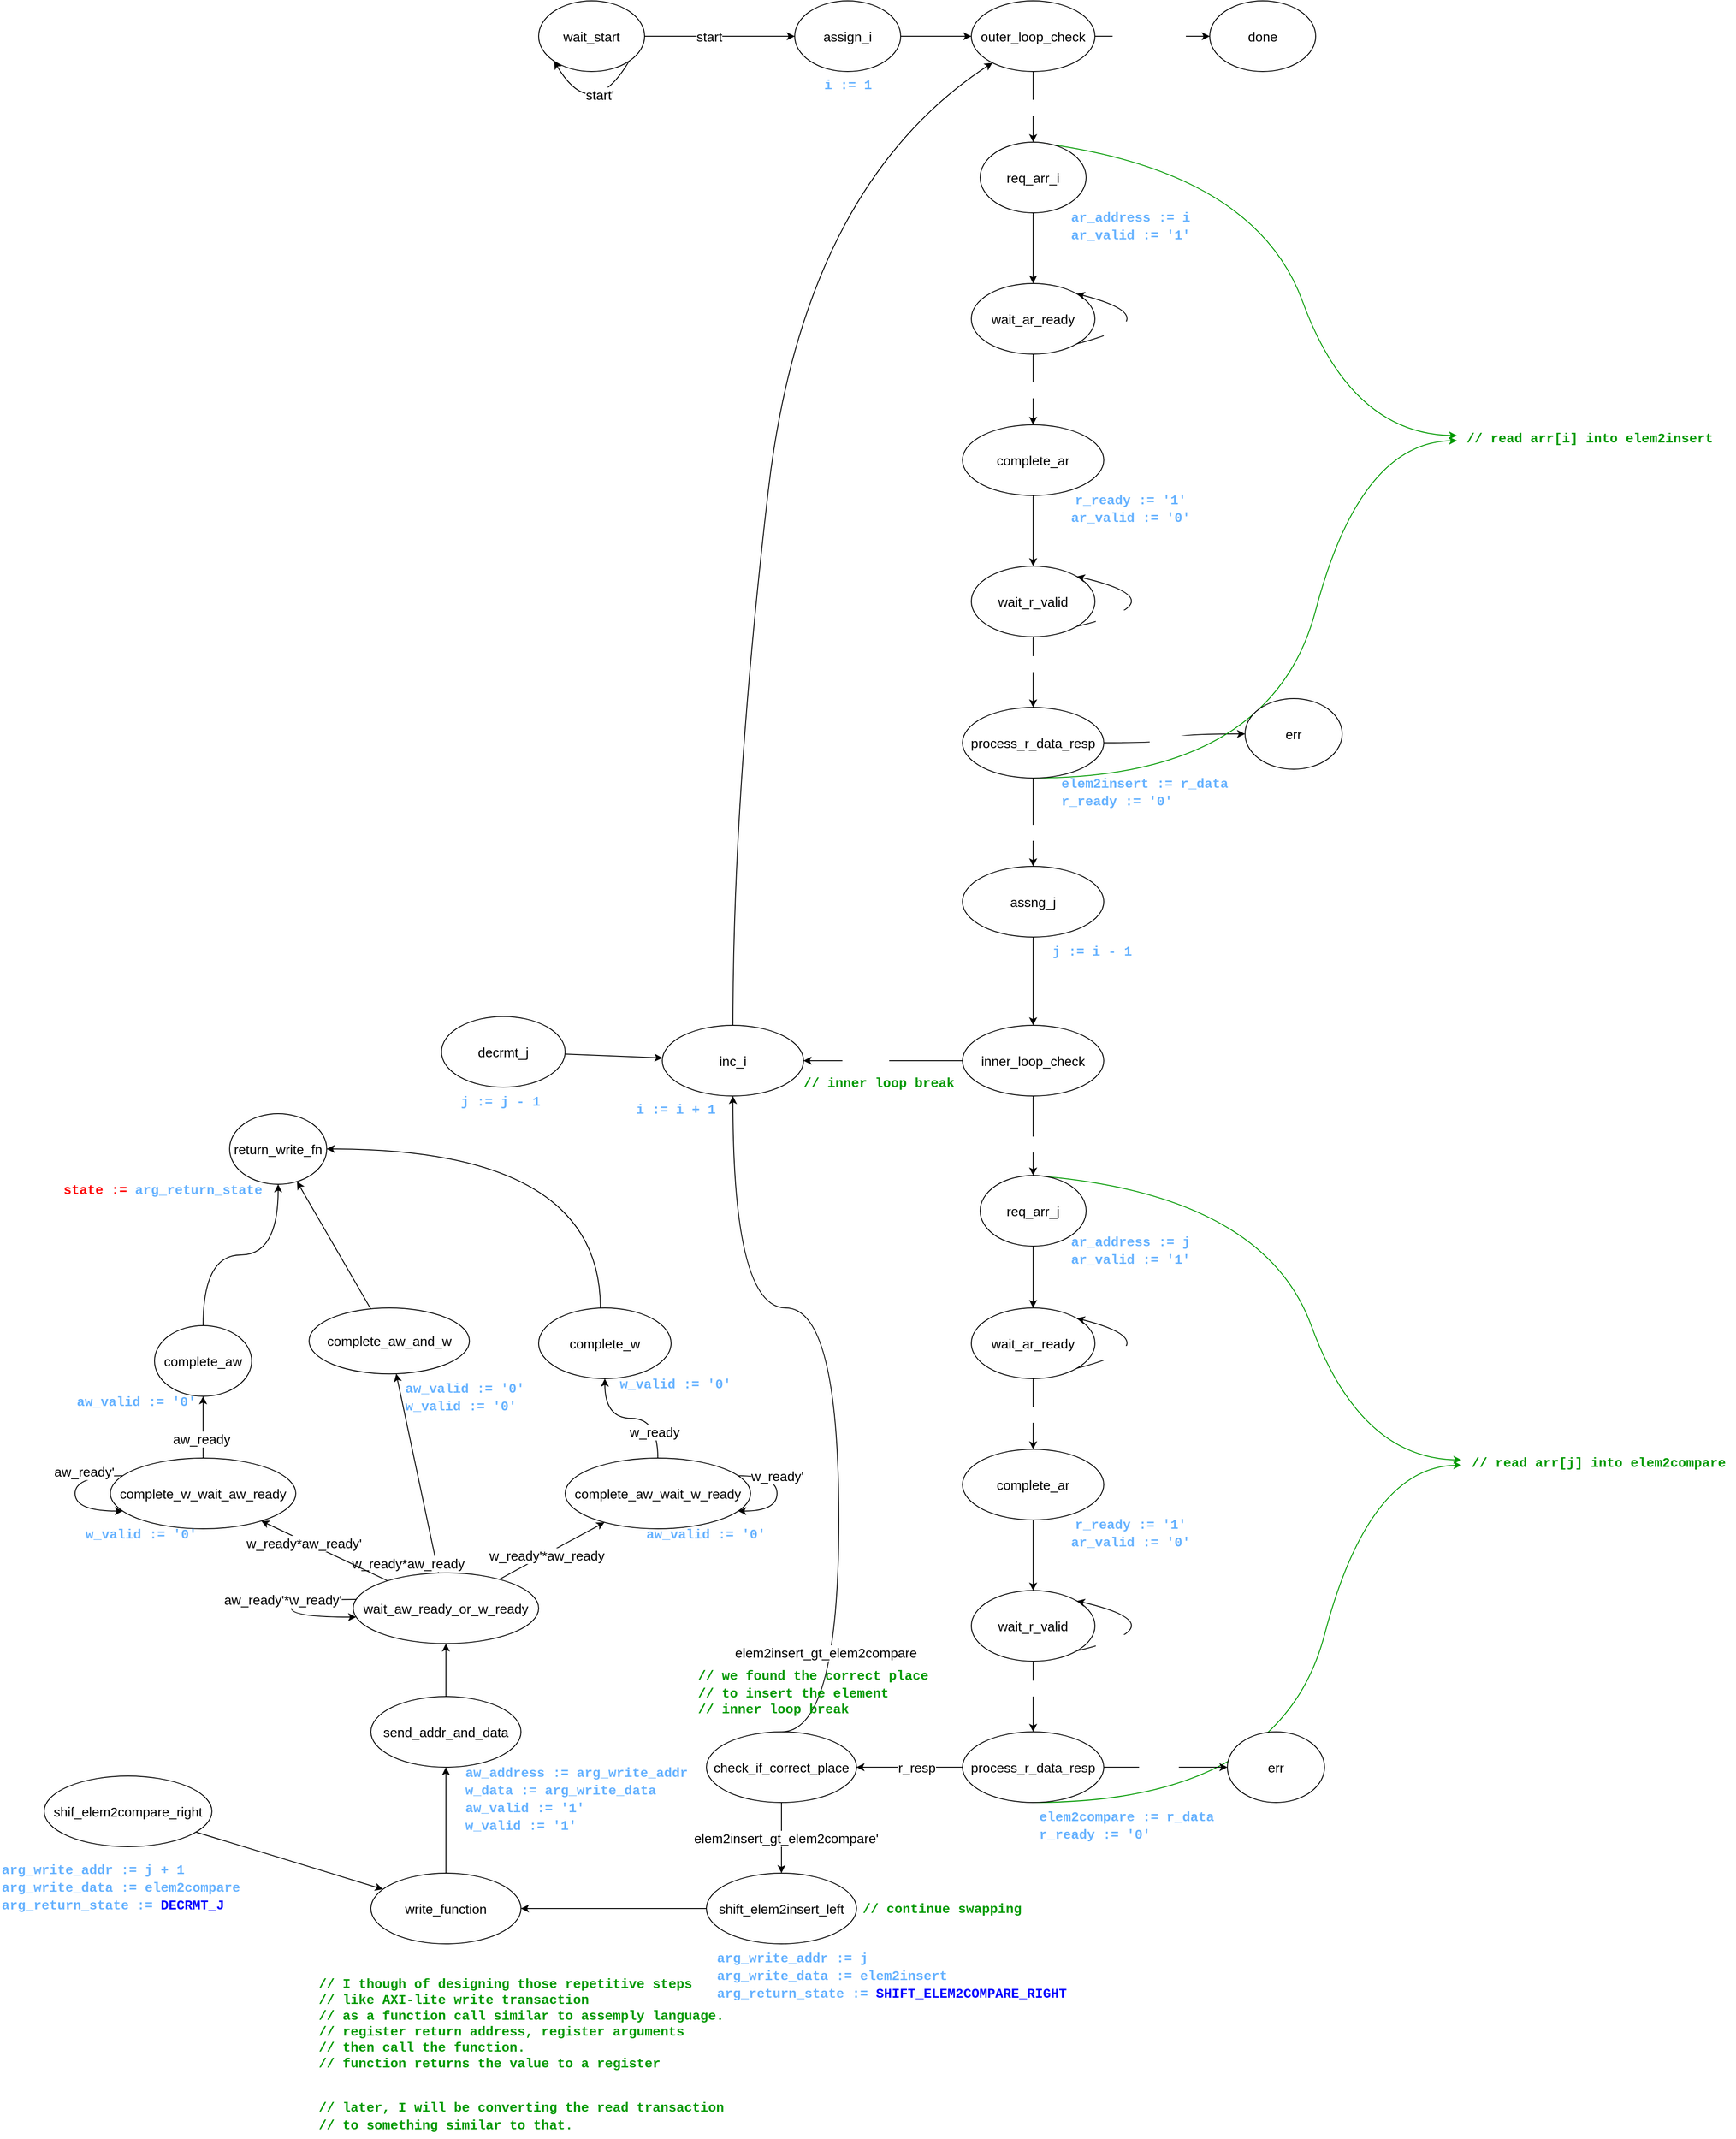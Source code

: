 <mxfile>
    <diagram name="Page-1" id="099fd60b-425b-db50-ffb0-6b813814b670">
        <mxGraphModel dx="1754" dy="751" grid="1" gridSize="10" guides="1" tooltips="1" connect="1" arrows="1" fold="1" page="1" pageScale="1" pageWidth="850" pageHeight="1100" background="none" math="0" shadow="0">
            <root>
                <mxCell id="0"/>
                <mxCell id="1" parent="0"/>
                <mxCell id="6" value="" style="edgeStyle=orthogonalEdgeStyle;curved=1;html=1;fontSize=15;fontStyle=0" parent="1" source="2" target="5" edge="1">
                    <mxGeometry relative="1" as="geometry"/>
                </mxCell>
                <mxCell id="7" value="start" style="edgeLabel;html=1;align=center;verticalAlign=middle;resizable=0;points=[];fontSize=15;" parent="6" vertex="1" connectable="0">
                    <mxGeometry x="-0.143" y="-3" relative="1" as="geometry">
                        <mxPoint y="-3" as="offset"/>
                    </mxGeometry>
                </mxCell>
                <mxCell id="2" value="&lt;font style=&quot;font-size: 15px;&quot;&gt;wait_start&lt;/font&gt;" style="ellipse;whiteSpace=wrap;html=1;rounded=0;" parent="1" vertex="1">
                    <mxGeometry x="100" y="130" width="120" height="80" as="geometry"/>
                </mxCell>
                <mxCell id="3" style="edgeStyle=orthogonalEdgeStyle;html=1;exitX=1;exitY=1;exitDx=0;exitDy=0;fontSize=15;entryX=0;entryY=1;entryDx=0;entryDy=0;curved=1;fontStyle=0" parent="1" source="2" target="2" edge="1">
                    <mxGeometry relative="1" as="geometry">
                        <mxPoint x="130" y="240" as="targetPoint"/>
                        <Array as="points">
                            <mxPoint x="160" y="270"/>
                        </Array>
                    </mxGeometry>
                </mxCell>
                <mxCell id="8" value="start'" style="edgeLabel;html=1;align=center;verticalAlign=middle;resizable=0;points=[];fontSize=15;" parent="3" vertex="1" connectable="0">
                    <mxGeometry x="-0.405" y="-10" relative="1" as="geometry">
                        <mxPoint as="offset"/>
                    </mxGeometry>
                </mxCell>
                <mxCell id="11" value="" style="edgeStyle=orthogonalEdgeStyle;curved=1;html=1;fontSize=15;fontColor=#66B2FF;fontStyle=0" parent="1" source="5" target="10" edge="1">
                    <mxGeometry relative="1" as="geometry"/>
                </mxCell>
                <mxCell id="13" value="" style="edgeStyle=orthogonalEdgeStyle;curved=1;html=1;fontSize=15;fontColor=#66B2FF;fontStyle=0" parent="1" source="10" target="12" edge="1">
                    <mxGeometry relative="1" as="geometry"/>
                </mxCell>
                <mxCell id="15" value="i_lt_arr_size'" style="edgeLabel;html=1;align=center;verticalAlign=middle;resizable=0;points=[];fontSize=15;fontColor=#FFFFFF;" parent="13" vertex="1" connectable="0">
                    <mxGeometry x="-0.256" relative="1" as="geometry">
                        <mxPoint x="12" as="offset"/>
                    </mxGeometry>
                </mxCell>
                <mxCell id="17" value="" style="edgeStyle=orthogonalEdgeStyle;curved=1;html=1;fontSize=15;fontColor=#FFFFFF;fontStyle=0" parent="1" source="10" target="16" edge="1">
                    <mxGeometry relative="1" as="geometry"/>
                </mxCell>
                <mxCell id="10" value="&lt;font style=&quot;font-size: 15px;&quot;&gt;outer_loop_check&lt;br&gt;&lt;/font&gt;" style="ellipse;whiteSpace=wrap;html=1;rounded=0;" parent="1" vertex="1">
                    <mxGeometry x="590" y="130" width="140" height="80" as="geometry"/>
                </mxCell>
                <mxCell id="12" value="&lt;font style=&quot;font-size: 15px;&quot;&gt;done&lt;br&gt;&lt;/font&gt;" style="ellipse;whiteSpace=wrap;html=1;rounded=0;" parent="1" vertex="1">
                    <mxGeometry x="860" y="130" width="120" height="80" as="geometry"/>
                </mxCell>
                <mxCell id="22" value="" style="edgeStyle=orthogonalEdgeStyle;curved=1;html=1;fontSize=15;fontColor=#FFFFFF;fontStyle=0" parent="1" source="16" target="21" edge="1">
                    <mxGeometry relative="1" as="geometry"/>
                </mxCell>
                <mxCell id="20" value="i_lt_arr_size" style="edgeLabel;html=1;align=center;verticalAlign=middle;resizable=0;points=[];fontSize=15;fontColor=#FFFFFF;" parent="1" vertex="1" connectable="0">
                    <mxGeometry x="670.001" y="250" as="geometry"/>
                </mxCell>
                <mxCell id="24" value="" style="edgeStyle=orthogonalEdgeStyle;curved=1;html=1;fontSize=15;fontColor=#FFFFFF;fontStyle=0" parent="1" source="21" target="23" edge="1">
                    <mxGeometry relative="1" as="geometry"/>
                </mxCell>
                <mxCell id="32" value="ar_ready" style="edgeLabel;html=1;align=center;verticalAlign=middle;resizable=0;points=[];fontSize=15;fontColor=#FFFFFF;" parent="24" vertex="1" connectable="0">
                    <mxGeometry x="0.35" relative="1" as="geometry">
                        <mxPoint y="-14" as="offset"/>
                    </mxGeometry>
                </mxCell>
                <mxCell id="21" value="&lt;font style=&quot;font-size: 15px;&quot;&gt;wait_ar_ready&lt;br&gt;&lt;/font&gt;" style="ellipse;whiteSpace=wrap;html=1;rounded=0;" parent="1" vertex="1">
                    <mxGeometry x="590" y="450" width="140" height="80" as="geometry"/>
                </mxCell>
                <mxCell id="35" value="" style="edgeStyle=orthogonalEdgeStyle;curved=1;html=1;fontSize=15;fontColor=#FFFFFF;fontStyle=0" parent="1" source="23" target="34" edge="1">
                    <mxGeometry relative="1" as="geometry"/>
                </mxCell>
                <mxCell id="26" style="edgeStyle=orthogonalEdgeStyle;curved=1;html=1;exitX=1;exitY=1;exitDx=0;exitDy=0;entryX=1;entryY=0;entryDx=0;entryDy=0;fontSize=15;fontColor=#66B2FF;fontStyle=0" parent="1" source="21" target="21" edge="1">
                    <mxGeometry relative="1" as="geometry">
                        <Array as="points">
                            <mxPoint x="820" y="490"/>
                        </Array>
                    </mxGeometry>
                </mxCell>
                <mxCell id="30" value="&lt;font color=&quot;#ffffff&quot;&gt;ar_ready'&lt;/font&gt;" style="edgeLabel;html=1;align=center;verticalAlign=middle;resizable=0;points=[];fontSize=15;fontColor=#66B2FF;" parent="26" vertex="1" connectable="0">
                    <mxGeometry x="-0.605" y="6" relative="1" as="geometry">
                        <mxPoint x="19" y="-1" as="offset"/>
                    </mxGeometry>
                </mxCell>
                <mxCell id="40" value="" style="edgeStyle=orthogonalEdgeStyle;curved=1;html=1;fontSize=15;fontColor=#FFFFFF;fontStyle=0" parent="1" source="34" target="39" edge="1">
                    <mxGeometry relative="1" as="geometry"/>
                </mxCell>
                <mxCell id="41" value="r_valid" style="edgeLabel;html=1;align=center;verticalAlign=middle;resizable=0;points=[];fontSize=15;fontColor=#FFFFFF;" parent="40" vertex="1" connectable="0">
                    <mxGeometry x="-0.245" relative="1" as="geometry">
                        <mxPoint as="offset"/>
                    </mxGeometry>
                </mxCell>
                <mxCell id="34" value="&lt;font style=&quot;font-size: 15px;&quot;&gt;wait_r_valid&lt;br&gt;&lt;/font&gt;" style="ellipse;whiteSpace=wrap;html=1;rounded=0;" parent="1" vertex="1">
                    <mxGeometry x="590" y="770" width="140" height="80" as="geometry"/>
                </mxCell>
                <mxCell id="36" style="edgeStyle=orthogonalEdgeStyle;curved=1;html=1;exitX=1;exitY=1;exitDx=0;exitDy=0;entryX=1;entryY=0;entryDx=0;entryDy=0;fontSize=15;fontColor=#FFFFFF;fontStyle=0" parent="1" source="34" target="34" edge="1">
                    <mxGeometry relative="1" as="geometry">
                        <Array as="points">
                            <mxPoint x="830" y="810"/>
                        </Array>
                    </mxGeometry>
                </mxCell>
                <mxCell id="37" value="r_valid'" style="edgeLabel;html=1;align=center;verticalAlign=middle;resizable=0;points=[];fontSize=15;fontColor=#FFFFFF;" parent="36" vertex="1" connectable="0">
                    <mxGeometry x="-0.638" relative="1" as="geometry">
                        <mxPoint as="offset"/>
                    </mxGeometry>
                </mxCell>
                <mxCell id="43" value="" style="edgeStyle=orthogonalEdgeStyle;curved=1;html=1;fontSize=15;fontColor=#FFFFFF;fontStyle=0" parent="1" source="39" target="104" edge="1">
                    <mxGeometry relative="1" as="geometry">
                        <mxPoint x="880" y="970" as="targetPoint"/>
                    </mxGeometry>
                </mxCell>
                <mxCell id="44" value="r_resp'" style="edgeLabel;html=1;align=center;verticalAlign=middle;resizable=0;points=[];fontSize=15;fontColor=#FFFFFF;" parent="43" vertex="1" connectable="0">
                    <mxGeometry x="-0.241" y="-3" relative="1" as="geometry">
                        <mxPoint x="9" y="-3" as="offset"/>
                    </mxGeometry>
                </mxCell>
                <mxCell id="49" value="" style="edgeStyle=orthogonalEdgeStyle;curved=1;html=1;fontSize=15;fontColor=#FFFFFF;fontStyle=0" parent="1" source="39" target="125" edge="1">
                    <mxGeometry relative="1" as="geometry">
                        <mxPoint x="660" y="1110" as="targetPoint"/>
                    </mxGeometry>
                </mxCell>
                <mxCell id="50" value="r_resp" style="edgeLabel;html=1;align=center;verticalAlign=middle;resizable=0;points=[];fontSize=15;fontColor=#FFFFFF;" parent="49" vertex="1" connectable="0">
                    <mxGeometry x="0.21" y="-1" relative="1" as="geometry">
                        <mxPoint as="offset"/>
                    </mxGeometry>
                </mxCell>
                <mxCell id="52" value="" style="edgeStyle=orthogonalEdgeStyle;curved=1;html=1;fontSize=15;fontColor=#FFFFFF;fontStyle=0" parent="1" source="48" target="85" edge="1">
                    <mxGeometry relative="1" as="geometry">
                        <mxPoint x="700" y="1420" as="targetPoint"/>
                    </mxGeometry>
                </mxCell>
                <mxCell id="53" value="j_gte_0" style="edgeLabel;html=1;align=center;verticalAlign=middle;resizable=0;points=[];fontSize=15;fontColor=#FFFFFF;" parent="52" vertex="1" connectable="0">
                    <mxGeometry x="0.188" relative="1" as="geometry">
                        <mxPoint as="offset"/>
                    </mxGeometry>
                </mxCell>
                <mxCell id="54" style="edgeStyle=orthogonalEdgeStyle;curved=1;html=1;fontSize=15;fontColor=#FFFFFF;fontStyle=0" parent="1" source="48" target="155" edge="1">
                    <mxGeometry relative="1" as="geometry">
                        <mxPoint x="470" y="1330" as="targetPoint"/>
                    </mxGeometry>
                </mxCell>
                <mxCell id="56" value="j_gte_0'" style="edgeLabel;html=1;align=center;verticalAlign=middle;resizable=0;points=[];fontSize=15;fontColor=#FFFFFF;" parent="54" vertex="1" connectable="0">
                    <mxGeometry x="0.42" y="1" relative="1" as="geometry">
                        <mxPoint x="18" y="-1" as="offset"/>
                    </mxGeometry>
                </mxCell>
                <mxCell id="48" value="&lt;font style=&quot;font-size: 15px;&quot;&gt;inner_loop_check&lt;br&gt;&lt;/font&gt;" style="ellipse;whiteSpace=wrap;html=1;rounded=0;" parent="1" vertex="1">
                    <mxGeometry x="580" y="1290" width="160" height="80" as="geometry"/>
                </mxCell>
                <mxCell id="57" value="&lt;font face=&quot;Courier New&quot; color=&quot;#009900&quot;&gt;&lt;b&gt;// inner loop break&lt;/b&gt;&lt;/font&gt;" style="text;html=1;align=center;verticalAlign=middle;resizable=0;points=[];autosize=1;strokeColor=none;fillColor=none;fontSize=15;fontColor=#FFFFFF;" parent="1" vertex="1">
                    <mxGeometry x="390" y="1340" width="190" height="30" as="geometry"/>
                </mxCell>
                <mxCell id="58" value="" style="curved=1;endArrow=classic;html=1;fontSize=15;fontColor=#009900;fillColor=#60a917;strokeColor=#009900;exitX=0.5;exitY=0;exitDx=0;exitDy=0;fontStyle=0" parent="1" source="16" target="60" edge="1">
                    <mxGeometry width="50" height="50" relative="1" as="geometry">
                        <mxPoint x="690" y="280" as="sourcePoint"/>
                        <mxPoint x="1120" y="625" as="targetPoint"/>
                        <Array as="points">
                            <mxPoint x="910" y="320"/>
                            <mxPoint x="1020" y="620"/>
                        </Array>
                    </mxGeometry>
                </mxCell>
                <mxCell id="59" value="" style="curved=1;endArrow=classic;html=1;fontSize=15;fontColor=#009900;strokeColor=#009900;exitX=0.5;exitY=1;exitDx=0;exitDy=0;fontStyle=0" parent="1" source="39" target="60" edge="1">
                    <mxGeometry width="50" height="50" relative="1" as="geometry">
                        <mxPoint x="670" y="1060" as="sourcePoint"/>
                        <mxPoint x="1170" y="630" as="targetPoint"/>
                        <Array as="points">
                            <mxPoint x="930" y="1010"/>
                            <mxPoint x="1030" y="630"/>
                        </Array>
                    </mxGeometry>
                </mxCell>
                <mxCell id="60" value="&lt;font face=&quot;Courier New&quot;&gt;&lt;b&gt;// read arr[i] into elem2insert&lt;/b&gt;&lt;/font&gt;" style="text;html=1;align=center;verticalAlign=middle;resizable=0;points=[];autosize=1;strokeColor=none;fillColor=none;fontSize=15;fontColor=#009900;" parent="1" vertex="1">
                    <mxGeometry x="1140" y="610" width="300" height="30" as="geometry"/>
                </mxCell>
                <mxCell id="61" value="" style="curved=1;endArrow=classic;html=1;fontSize=15;fontColor=#009900;fillColor=#60a917;strokeColor=#009900;exitX=0.5;exitY=0;exitDx=0;exitDy=0;fontStyle=0" parent="1" source="85" target="63" edge="1">
                    <mxGeometry width="50" height="50" relative="1" as="geometry">
                        <mxPoint x="660" y="1450" as="sourcePoint"/>
                        <mxPoint x="1130" y="1785" as="targetPoint"/>
                        <Array as="points">
                            <mxPoint x="920" y="1480"/>
                            <mxPoint x="1030" y="1780"/>
                        </Array>
                    </mxGeometry>
                </mxCell>
                <mxCell id="62" value="" style="curved=1;endArrow=classic;html=1;fontSize=15;fontColor=#009900;strokeColor=#009900;exitX=0.5;exitY=1;exitDx=0;exitDy=0;fontStyle=0" parent="1" source="102" target="63" edge="1">
                    <mxGeometry width="50" height="50" relative="1" as="geometry">
                        <mxPoint x="670" y="2170" as="sourcePoint"/>
                        <mxPoint x="1180" y="1790" as="targetPoint"/>
                        <Array as="points">
                            <mxPoint x="940" y="2170"/>
                            <mxPoint x="1040" y="1790"/>
                        </Array>
                    </mxGeometry>
                </mxCell>
                <mxCell id="63" value="&lt;font face=&quot;Courier New&quot;&gt;&lt;b&gt;// read arr[j] into elem2compare&lt;/b&gt;&lt;/font&gt;" style="text;html=1;align=center;verticalAlign=middle;resizable=0;points=[];autosize=1;strokeColor=none;fillColor=none;fontSize=15;fontColor=#009900;" parent="1" vertex="1">
                    <mxGeometry x="1145" y="1770" width="310" height="30" as="geometry"/>
                </mxCell>
                <mxCell id="84" value="" style="edgeStyle=orthogonalEdgeStyle;curved=1;html=1;fontSize=15;fontColor=#FFFFFF;fontStyle=0" parent="1" source="85" target="88" edge="1">
                    <mxGeometry relative="1" as="geometry"/>
                </mxCell>
                <mxCell id="86" value="" style="edgeStyle=orthogonalEdgeStyle;curved=1;html=1;fontSize=15;fontColor=#FFFFFF;fontStyle=0" parent="1" source="88" target="90" edge="1">
                    <mxGeometry relative="1" as="geometry"/>
                </mxCell>
                <mxCell id="87" value="ar_ready" style="edgeLabel;html=1;align=center;verticalAlign=middle;resizable=0;points=[];fontSize=15;fontColor=#FFFFFF;" parent="86" vertex="1" connectable="0">
                    <mxGeometry x="0.35" relative="1" as="geometry">
                        <mxPoint y="-14" as="offset"/>
                    </mxGeometry>
                </mxCell>
                <mxCell id="88" value="&lt;font style=&quot;font-size: 15px;&quot;&gt;wait_ar_ready&lt;br&gt;&lt;/font&gt;" style="ellipse;whiteSpace=wrap;html=1;rounded=0;" parent="1" vertex="1">
                    <mxGeometry x="590" y="1610" width="140" height="80" as="geometry"/>
                </mxCell>
                <mxCell id="89" value="" style="edgeStyle=orthogonalEdgeStyle;curved=1;html=1;fontSize=15;fontColor=#FFFFFF;fontStyle=0" parent="1" source="90" target="97" edge="1">
                    <mxGeometry relative="1" as="geometry"/>
                </mxCell>
                <mxCell id="92" style="edgeStyle=orthogonalEdgeStyle;curved=1;html=1;exitX=1;exitY=1;exitDx=0;exitDy=0;entryX=1;entryY=0;entryDx=0;entryDy=0;fontSize=15;fontColor=#66B2FF;fontStyle=0" parent="1" source="88" target="88" edge="1">
                    <mxGeometry relative="1" as="geometry">
                        <Array as="points">
                            <mxPoint x="820" y="1650"/>
                        </Array>
                    </mxGeometry>
                </mxCell>
                <mxCell id="93" value="&lt;font color=&quot;#ffffff&quot;&gt;ar_ready'&lt;/font&gt;" style="edgeLabel;html=1;align=center;verticalAlign=middle;resizable=0;points=[];fontSize=15;fontColor=#66B2FF;" parent="92" vertex="1" connectable="0">
                    <mxGeometry x="-0.605" y="6" relative="1" as="geometry">
                        <mxPoint x="19" y="-1" as="offset"/>
                    </mxGeometry>
                </mxCell>
                <mxCell id="95" value="" style="edgeStyle=orthogonalEdgeStyle;curved=1;html=1;fontSize=15;fontColor=#FFFFFF;fontStyle=0" parent="1" source="97" target="102" edge="1">
                    <mxGeometry relative="1" as="geometry"/>
                </mxCell>
                <mxCell id="96" value="r_valid" style="edgeLabel;html=1;align=center;verticalAlign=middle;resizable=0;points=[];fontSize=15;fontColor=#FFFFFF;" parent="95" vertex="1" connectable="0">
                    <mxGeometry x="-0.245" relative="1" as="geometry">
                        <mxPoint as="offset"/>
                    </mxGeometry>
                </mxCell>
                <mxCell id="97" value="&lt;font style=&quot;font-size: 15px;&quot;&gt;wait_r_valid&lt;br&gt;&lt;/font&gt;" style="ellipse;whiteSpace=wrap;html=1;rounded=0;" parent="1" vertex="1">
                    <mxGeometry x="590" y="1930" width="140" height="80" as="geometry"/>
                </mxCell>
                <mxCell id="98" style="edgeStyle=orthogonalEdgeStyle;curved=1;html=1;exitX=1;exitY=1;exitDx=0;exitDy=0;entryX=1;entryY=0;entryDx=0;entryDy=0;fontSize=15;fontColor=#FFFFFF;fontStyle=0" parent="1" source="97" target="97" edge="1">
                    <mxGeometry relative="1" as="geometry">
                        <Array as="points">
                            <mxPoint x="830" y="1970"/>
                        </Array>
                    </mxGeometry>
                </mxCell>
                <mxCell id="99" value="r_valid'" style="edgeLabel;html=1;align=center;verticalAlign=middle;resizable=0;points=[];fontSize=15;fontColor=#FFFFFF;" parent="98" vertex="1" connectable="0">
                    <mxGeometry x="-0.638" relative="1" as="geometry">
                        <mxPoint as="offset"/>
                    </mxGeometry>
                </mxCell>
                <mxCell id="100" value="" style="edgeStyle=orthogonalEdgeStyle;curved=1;html=1;fontSize=15;fontColor=#FFFFFF;fontStyle=0" parent="1" source="102" target="103" edge="1">
                    <mxGeometry relative="1" as="geometry"/>
                </mxCell>
                <mxCell id="101" value="r_resp'" style="edgeLabel;html=1;align=center;verticalAlign=middle;resizable=0;points=[];fontSize=15;fontColor=#FFFFFF;" parent="100" vertex="1" connectable="0">
                    <mxGeometry x="-0.241" y="-3" relative="1" as="geometry">
                        <mxPoint x="9" y="-3" as="offset"/>
                    </mxGeometry>
                </mxCell>
                <mxCell id="108" value="" style="edgeStyle=none;html=1;fontStyle=0" parent="1" source="102" target="107" edge="1">
                    <mxGeometry relative="1" as="geometry"/>
                </mxCell>
                <mxCell id="109" value="&lt;font style=&quot;font-size: 15px;&quot;&gt;r_resp&lt;/font&gt;" style="edgeLabel;html=1;align=center;verticalAlign=middle;resizable=0;points=[];" parent="108" vertex="1" connectable="0">
                    <mxGeometry x="-0.397" relative="1" as="geometry">
                        <mxPoint x="-16" as="offset"/>
                    </mxGeometry>
                </mxCell>
                <mxCell id="103" value="&lt;font style=&quot;font-size: 15px;&quot;&gt;err&lt;br&gt;&lt;/font&gt;" style="ellipse;whiteSpace=wrap;html=1;rounded=0;" parent="1" vertex="1">
                    <mxGeometry x="880" y="2090" width="110" height="80" as="geometry"/>
                </mxCell>
                <mxCell id="104" value="&lt;font style=&quot;font-size: 15px;&quot;&gt;err&lt;br&gt;&lt;/font&gt;" style="ellipse;whiteSpace=wrap;html=1;rounded=0;" parent="1" vertex="1">
                    <mxGeometry x="900" y="920" width="110" height="80" as="geometry"/>
                </mxCell>
                <mxCell id="121" value="" style="edgeStyle=orthogonalEdgeStyle;curved=1;html=1;fontSize=15;fontStyle=0" parent="1" source="107" target="120" edge="1">
                    <mxGeometry relative="1" as="geometry"/>
                </mxCell>
                <mxCell id="123" value="elem2insert_gt_elem2compare'" style="edgeLabel;html=1;align=center;verticalAlign=middle;resizable=0;points=[];fontSize=15;" parent="121" vertex="1" connectable="0">
                    <mxGeometry x="-0.696" y="-1" relative="1" as="geometry">
                        <mxPoint x="6" y="28" as="offset"/>
                    </mxGeometry>
                </mxCell>
                <mxCell id="110" style="html=1;exitX=0.5;exitY=0;exitDx=0;exitDy=0;fontSize=15;fontStyle=0;edgeStyle=orthogonalEdgeStyle;curved=1;" parent="1" source="107" target="155" edge="1">
                    <mxGeometry relative="1" as="geometry">
                        <mxPoint x="375" y="1430" as="targetPoint"/>
                        <Array as="points">
                            <mxPoint x="440" y="2090"/>
                            <mxPoint x="440" y="1610"/>
                            <mxPoint x="320" y="1610"/>
                        </Array>
                    </mxGeometry>
                </mxCell>
                <mxCell id="113" value="elem2insert_gt_elem2compare" style="edgeLabel;html=1;align=center;verticalAlign=middle;resizable=0;points=[];fontSize=15;" parent="110" connectable="0" vertex="1">
                    <mxGeometry x="-0.724" relative="1" as="geometry">
                        <mxPoint x="-15" y="-30" as="offset"/>
                    </mxGeometry>
                </mxCell>
                <mxCell id="107" value="&lt;font style=&quot;font-size: 15px;&quot;&gt;check_if_correct_place&lt;br&gt;&lt;/font&gt;" style="ellipse;whiteSpace=wrap;html=1;rounded=0;" parent="1" vertex="1">
                    <mxGeometry x="290" y="2090" width="170" height="80" as="geometry"/>
                </mxCell>
                <mxCell id="114" value="&lt;div style=&quot;text-align: left;&quot;&gt;&lt;b style=&quot;color: rgb(0, 153, 0); font-family: &amp;quot;Courier New&amp;quot;; background-color: initial;&quot;&gt;// we found the correct place&amp;nbsp;&lt;/b&gt;&lt;/div&gt;&lt;div style=&quot;text-align: left;&quot;&gt;&lt;b style=&quot;color: rgb(0, 153, 0); font-family: &amp;quot;Courier New&amp;quot;; background-color: initial;&quot;&gt;// to insert the element&lt;/b&gt;&lt;/div&gt;&lt;b style=&quot;color: rgb(0, 153, 0); font-family: &amp;quot;Courier New&amp;quot;;&quot;&gt;&lt;div style=&quot;text-align: left;&quot;&gt;&lt;b style=&quot;background-color: initial;&quot;&gt;// inner loop break&lt;/b&gt;&lt;/div&gt;&lt;/b&gt;" style="text;html=1;align=center;verticalAlign=middle;resizable=0;points=[];autosize=1;strokeColor=none;fillColor=none;fontSize=15;fontColor=#FFFFFF;" parent="1" vertex="1">
                    <mxGeometry x="270" y="2010" width="290" height="70" as="geometry"/>
                </mxCell>
                <mxCell id="131" value="" style="edgeStyle=orthogonalEdgeStyle;curved=1;html=1;fontSize=15;fontStyle=0" parent="1" source="120" target="130" edge="1">
                    <mxGeometry relative="1" as="geometry"/>
                </mxCell>
                <mxCell id="128" value="" style="edgeStyle=orthogonalEdgeStyle;curved=1;html=1;fontSize=15;fontStyle=0" parent="1" source="125" target="48" edge="1">
                    <mxGeometry relative="1" as="geometry">
                        <mxPoint x="660" y="1310" as="targetPoint"/>
                    </mxGeometry>
                </mxCell>
                <mxCell id="163" value="" style="edgeStyle=none;html=1;" edge="1" parent="1" source="130" target="162">
                    <mxGeometry relative="1" as="geometry"/>
                </mxCell>
                <mxCell id="148" style="html=1;fontSize=15;fontColor=#FF0000;fontStyle=0" parent="1" source="132" target="130" edge="1">
                    <mxGeometry relative="1" as="geometry"/>
                </mxCell>
                <mxCell id="143" value="&lt;div style=&quot;&quot;&gt;&lt;b style=&quot;color: rgb(0, 153, 0); font-family: &amp;quot;Courier New&amp;quot;; background-color: initial;&quot;&gt;// continue swapping&lt;/b&gt;&lt;/div&gt;" style="text;html=1;align=left;verticalAlign=middle;resizable=0;points=[];autosize=1;strokeColor=none;fillColor=none;fontSize=15;fontColor=#FFFFFF;" parent="1" vertex="1">
                    <mxGeometry x="465" y="2275" width="200" height="30" as="geometry"/>
                </mxCell>
                <mxCell id="178" style="edgeStyle=none;html=1;fontSize=15;" edge="1" parent="1" source="149" target="155">
                    <mxGeometry relative="1" as="geometry"/>
                </mxCell>
                <mxCell id="161" value="" style="curved=1;endArrow=classic;html=1;fontSize=15;fontColor=#FF0000;fontStyle=0" parent="1" source="155" target="10" edge="1">
                    <mxGeometry width="50" height="50" relative="1" as="geometry">
                        <mxPoint x="420" y="1000" as="sourcePoint"/>
                        <mxPoint x="590" y="240" as="targetPoint"/>
                        <Array as="points">
                            <mxPoint x="320" y="1030"/>
                            <mxPoint x="400" y="340"/>
                        </Array>
                    </mxGeometry>
                </mxCell>
                <mxCell id="169" value="" style="edgeStyle=none;html=1;fontSize=15;" edge="1" parent="1" source="162" target="168">
                    <mxGeometry relative="1" as="geometry"/>
                </mxCell>
                <mxCell id="173" value="" style="edgeStyle=none;html=1;fontSize=15;" edge="1" parent="1" source="168" target="172">
                    <mxGeometry relative="1" as="geometry"/>
                </mxCell>
                <mxCell id="198" value="w_ready*aw_ready" style="edgeLabel;html=1;align=center;verticalAlign=middle;resizable=0;points=[];fontSize=15;" vertex="1" connectable="0" parent="173">
                    <mxGeometry x="0.469" relative="1" as="geometry">
                        <mxPoint y="154" as="offset"/>
                    </mxGeometry>
                </mxCell>
                <mxCell id="175" value="" style="edgeStyle=none;html=1;fontSize=15;" edge="1" parent="1" source="168" target="174">
                    <mxGeometry relative="1" as="geometry"/>
                </mxCell>
                <mxCell id="196" value="w_ready*aw_ready'" style="edgeLabel;html=1;align=center;verticalAlign=middle;resizable=0;points=[];fontSize=15;" vertex="1" connectable="0" parent="175">
                    <mxGeometry x="0.313" y="2" relative="1" as="geometry">
                        <mxPoint as="offset"/>
                    </mxGeometry>
                </mxCell>
                <mxCell id="177" value="" style="edgeStyle=none;html=1;fontSize=15;" edge="1" parent="1" source="168" target="176">
                    <mxGeometry relative="1" as="geometry"/>
                </mxCell>
                <mxCell id="197" value="w_ready'*aw_ready" style="edgeLabel;html=1;align=center;verticalAlign=middle;resizable=0;points=[];fontSize=15;" vertex="1" connectable="0" parent="177">
                    <mxGeometry x="0.219" y="-1" relative="1" as="geometry">
                        <mxPoint x="-20" y="11" as="offset"/>
                    </mxGeometry>
                </mxCell>
                <mxCell id="194" style="edgeStyle=orthogonalEdgeStyle;html=1;fontSize=15;curved=1;" edge="1" parent="1" source="168" target="168">
                    <mxGeometry relative="1" as="geometry">
                        <mxPoint x="-180" y="1900" as="targetPoint"/>
                        <Array as="points">
                            <mxPoint x="-180" y="1950"/>
                        </Array>
                    </mxGeometry>
                </mxCell>
                <mxCell id="195" value="aw_ready'*w_ready'" style="edgeLabel;html=1;align=center;verticalAlign=middle;resizable=0;points=[];fontSize=15;" vertex="1" connectable="0" parent="194">
                    <mxGeometry x="-0.199" y="5" relative="1" as="geometry">
                        <mxPoint x="-17" y="-5" as="offset"/>
                    </mxGeometry>
                </mxCell>
                <mxCell id="168" value="&lt;font style=&quot;font-size: 15px;&quot;&gt;wait_aw_ready_or_w_ready&lt;br&gt;&lt;/font&gt;" style="ellipse;whiteSpace=wrap;html=1;rounded=0;" vertex="1" parent="1">
                    <mxGeometry x="-110" y="1910" width="210" height="80" as="geometry"/>
                </mxCell>
                <mxCell id="180" value="" style="group" vertex="1" connectable="0" parent="1">
                    <mxGeometry x="-10" y="1280" width="140" height="110" as="geometry"/>
                </mxCell>
                <mxCell id="149" value="&lt;font style=&quot;font-size: 15px;&quot;&gt;decrmt_j&lt;br&gt;&lt;/font&gt;" style="ellipse;whiteSpace=wrap;html=1;rounded=0;" parent="180" vertex="1">
                    <mxGeometry width="140" height="80" as="geometry"/>
                </mxCell>
                <mxCell id="179" value="&lt;font face=&quot;Courier New&quot;&gt;&lt;b&gt;&lt;span style=&quot;color: rgb(102, 178, 255); font-size: 15px; font-style: normal; font-variant-ligatures: normal; font-variant-caps: normal; letter-spacing: normal; orphans: 2; text-align: center; text-indent: 0px; text-transform: none; widows: 2; word-spacing: 0px; -webkit-text-stroke-width: 0px; text-decoration-thickness: initial; text-decoration-style: initial; text-decoration-color: initial; float: none; display: inline !important;&quot;&gt;j := j - 1&lt;/span&gt;&lt;/b&gt;&lt;/font&gt;" style="text;whiteSpace=wrap;html=1;fontSize=15;fontColor=#FFFFFF;" vertex="1" parent="180">
                    <mxGeometry x="20" y="80" width="100" height="30" as="geometry"/>
                </mxCell>
                <mxCell id="181" value="" style="group" vertex="1" connectable="0" parent="1">
                    <mxGeometry x="200" y="1290" width="200" height="110" as="geometry"/>
                </mxCell>
                <mxCell id="155" value="&lt;font style=&quot;font-size: 15px;&quot;&gt;inc_i&lt;br&gt;&lt;/font&gt;" style="ellipse;whiteSpace=wrap;html=1;rounded=0;" parent="181" vertex="1">
                    <mxGeometry x="40" width="160" height="80" as="geometry"/>
                </mxCell>
                <mxCell id="160" value="&lt;font color=&quot;#66b2ff&quot;&gt;&lt;font face=&quot;Courier New&quot;&gt;&lt;b&gt;i := i + 1&lt;/b&gt;&lt;/font&gt;&lt;br&gt;&lt;/font&gt;" style="text;html=1;align=center;verticalAlign=middle;resizable=0;points=[];autosize=1;strokeColor=none;fillColor=none;fontSize=15;fontColor=#FFFFFF;" parent="181" vertex="1">
                    <mxGeometry y="80" width="110" height="30" as="geometry"/>
                </mxCell>
                <mxCell id="182" value="" style="group" vertex="1" connectable="0" parent="1">
                    <mxGeometry x="390" y="130" width="120" height="110" as="geometry"/>
                </mxCell>
                <mxCell id="5" value="&lt;font style=&quot;font-size: 15px;&quot;&gt;assign_i&lt;br&gt;&lt;/font&gt;" style="ellipse;whiteSpace=wrap;html=1;rounded=0;" parent="182" vertex="1">
                    <mxGeometry width="120" height="80" as="geometry"/>
                </mxCell>
                <mxCell id="9" value="&lt;font face=&quot;Courier New&quot; color=&quot;#66b2ff&quot;&gt;&lt;b&gt;i := 1&lt;/b&gt;&lt;/font&gt;" style="text;html=1;align=center;verticalAlign=middle;resizable=0;points=[];autosize=1;strokeColor=none;fillColor=none;fontSize=15;" parent="182" vertex="1">
                    <mxGeometry x="20" y="80" width="80" height="30" as="geometry"/>
                </mxCell>
                <mxCell id="183" value="" style="group" vertex="1" connectable="0" parent="1">
                    <mxGeometry x="600" y="290" width="250" height="120" as="geometry"/>
                </mxCell>
                <mxCell id="16" value="&lt;font style=&quot;font-size: 15px;&quot;&gt;req_arr_i&lt;br&gt;&lt;/font&gt;" style="ellipse;whiteSpace=wrap;html=1;rounded=0;" parent="183" vertex="1">
                    <mxGeometry width="120" height="80" as="geometry"/>
                </mxCell>
                <mxCell id="25" value="&lt;font color=&quot;#66b2ff&quot;&gt;&lt;b&gt;&lt;font face=&quot;Courier New&quot;&gt;ar_address := i&lt;br&gt;ar_valid := '1'&lt;/font&gt;&lt;/b&gt;&lt;br&gt;&lt;/font&gt;" style="text;html=1;align=center;verticalAlign=middle;resizable=0;points=[];autosize=1;strokeColor=none;fillColor=none;fontSize=15;fontColor=#FFFFFF;" parent="183" vertex="1">
                    <mxGeometry x="90" y="70" width="160" height="50" as="geometry"/>
                </mxCell>
                <mxCell id="184" value="" style="group" vertex="1" connectable="0" parent="1">
                    <mxGeometry x="560" y="610" width="290" height="120" as="geometry"/>
                </mxCell>
                <mxCell id="23" value="&lt;font style=&quot;font-size: 15px;&quot;&gt;complete_ar&lt;br&gt;&lt;/font&gt;" style="ellipse;whiteSpace=wrap;html=1;rounded=0;" parent="184" vertex="1">
                    <mxGeometry x="20" width="160" height="80" as="geometry"/>
                </mxCell>
                <mxCell id="33" value="&lt;font color=&quot;#66b2ff&quot;&gt;&lt;font face=&quot;Courier New&quot;&gt;&lt;b&gt;r_ready := '1'&lt;br&gt;ar_valid := '0'&lt;/b&gt;&lt;/font&gt;&lt;br&gt;&lt;/font&gt;" style="text;html=1;align=center;verticalAlign=middle;resizable=0;points=[];autosize=1;strokeColor=none;fillColor=none;fontSize=15;fontColor=#FFFFFF;" parent="184" vertex="1">
                    <mxGeometry x="130" y="70" width="160" height="50" as="geometry"/>
                </mxCell>
                <mxCell id="185" value="" style="group" vertex="1" connectable="0" parent="1">
                    <mxGeometry x="580" y="930" width="310" height="130" as="geometry"/>
                </mxCell>
                <mxCell id="39" value="&lt;font style=&quot;font-size: 15px;&quot;&gt;process_r_data_resp&lt;br&gt;&lt;/font&gt;" style="ellipse;whiteSpace=wrap;html=1;rounded=0;" parent="185" vertex="1">
                    <mxGeometry width="160" height="80" as="geometry"/>
                </mxCell>
                <mxCell id="45" value="&lt;font face=&quot;Courier New&quot;&gt;&lt;b&gt;&lt;span style=&quot;color: rgb(102, 178, 255); font-size: 15px; font-style: normal; font-variant-ligatures: normal; font-variant-caps: normal; letter-spacing: normal; orphans: 2; text-align: center; text-indent: 0px; text-transform: none; widows: 2; word-spacing: 0px; -webkit-text-stroke-width: 0px; text-decoration-thickness: initial; text-decoration-style: initial; text-decoration-color: initial; float: none; display: inline !important;&quot;&gt;elem2insert := r_data&lt;/span&gt;&lt;br style=&quot;border-color: rgb(0, 0, 0); color: rgb(102, 178, 255); font-size: 15px; font-style: normal; font-variant-ligatures: normal; font-variant-caps: normal; letter-spacing: normal; orphans: 2; text-align: center; text-indent: 0px; text-transform: none; widows: 2; word-spacing: 0px; -webkit-text-stroke-width: 0px; text-decoration-thickness: initial; text-decoration-style: initial; text-decoration-color: initial;&quot;&gt;&lt;span style=&quot;color: rgb(102, 178, 255); font-size: 15px; font-style: normal; font-variant-ligatures: normal; font-variant-caps: normal; letter-spacing: normal; orphans: 2; text-align: center; text-indent: 0px; text-transform: none; widows: 2; word-spacing: 0px; -webkit-text-stroke-width: 0px; text-decoration-thickness: initial; text-decoration-style: initial; text-decoration-color: initial; float: none; display: inline !important;&quot;&gt;r_ready := '0'&lt;/span&gt;&lt;/b&gt;&lt;/font&gt;" style="text;whiteSpace=wrap;html=1;fontSize=15;fontColor=#FFFFFF;" parent="185" vertex="1">
                    <mxGeometry x="110" y="70" width="200" height="60" as="geometry"/>
                </mxCell>
                <mxCell id="186" value="" style="group" vertex="1" connectable="0" parent="1">
                    <mxGeometry x="580" y="1110" width="210" height="110" as="geometry"/>
                </mxCell>
                <mxCell id="125" value="&lt;font style=&quot;font-size: 15px;&quot;&gt;assng_j&lt;br&gt;&lt;/font&gt;" style="ellipse;whiteSpace=wrap;html=1;rounded=0;" parent="186" vertex="1">
                    <mxGeometry width="160" height="80" as="geometry"/>
                </mxCell>
                <mxCell id="129" value="&lt;div style=&quot;text-align: center;&quot;&gt;&lt;span style=&quot;background-color: initial;&quot;&gt;&lt;font face=&quot;Courier New&quot; color=&quot;#66b2ff&quot;&gt;&lt;b&gt;j := i - 1&lt;/b&gt;&lt;/font&gt;&lt;/span&gt;&lt;/div&gt;" style="text;whiteSpace=wrap;html=1;fontSize=15;fontColor=#FFFFFF;" parent="186" vertex="1">
                    <mxGeometry x="100" y="80" width="110" height="30" as="geometry"/>
                </mxCell>
                <mxCell id="187" value="" style="group" vertex="1" connectable="0" parent="1">
                    <mxGeometry x="600" y="1460" width="250" height="110" as="geometry"/>
                </mxCell>
                <mxCell id="85" value="&lt;font style=&quot;font-size: 15px;&quot;&gt;req_arr_j&lt;br&gt;&lt;/font&gt;" style="ellipse;whiteSpace=wrap;html=1;rounded=0;" parent="187" vertex="1">
                    <mxGeometry width="120" height="80" as="geometry"/>
                </mxCell>
                <mxCell id="91" value="&lt;font color=&quot;#66b2ff&quot;&gt;&lt;b&gt;&lt;font face=&quot;Courier New&quot;&gt;ar_address := j&lt;br&gt;ar_valid := '1'&lt;/font&gt;&lt;/b&gt;&lt;br&gt;&lt;/font&gt;" style="text;html=1;align=center;verticalAlign=middle;resizable=0;points=[];autosize=1;strokeColor=none;fillColor=none;fontSize=15;fontColor=#FFFFFF;" parent="187" vertex="1">
                    <mxGeometry x="90" y="60" width="160" height="50" as="geometry"/>
                </mxCell>
                <mxCell id="188" value="" style="group" vertex="1" connectable="0" parent="1">
                    <mxGeometry x="560" y="1770" width="290" height="120" as="geometry"/>
                </mxCell>
                <mxCell id="90" value="&lt;font style=&quot;font-size: 15px;&quot;&gt;complete_ar&lt;br&gt;&lt;/font&gt;" style="ellipse;whiteSpace=wrap;html=1;rounded=0;" parent="188" vertex="1">
                    <mxGeometry x="20" width="160" height="80" as="geometry"/>
                </mxCell>
                <mxCell id="94" value="&lt;font color=&quot;#66b2ff&quot;&gt;&lt;font face=&quot;Courier New&quot;&gt;&lt;b&gt;r_ready := '1'&lt;br&gt;ar_valid := '0'&lt;/b&gt;&lt;/font&gt;&lt;br&gt;&lt;/font&gt;" style="text;html=1;align=center;verticalAlign=middle;resizable=0;points=[];autosize=1;strokeColor=none;fillColor=none;fontSize=15;fontColor=#FFFFFF;" parent="188" vertex="1">
                    <mxGeometry x="130" y="70" width="160" height="50" as="geometry"/>
                </mxCell>
                <mxCell id="189" value="" style="group" vertex="1" connectable="0" parent="1">
                    <mxGeometry x="580" y="2090" width="295" height="140" as="geometry"/>
                </mxCell>
                <mxCell id="102" value="&lt;font style=&quot;font-size: 15px;&quot;&gt;process_r_data_resp&lt;br&gt;&lt;/font&gt;" style="ellipse;whiteSpace=wrap;html=1;rounded=0;" parent="189" vertex="1">
                    <mxGeometry width="160" height="80" as="geometry"/>
                </mxCell>
                <mxCell id="106" value="&lt;font face=&quot;Courier New&quot;&gt;&lt;b&gt;&lt;span style=&quot;color: rgb(102, 178, 255); font-size: 15px; font-style: normal; font-variant-ligatures: normal; font-variant-caps: normal; letter-spacing: normal; orphans: 2; text-align: center; text-indent: 0px; text-transform: none; widows: 2; word-spacing: 0px; -webkit-text-stroke-width: 0px; text-decoration-thickness: initial; text-decoration-style: initial; text-decoration-color: initial; float: none; display: inline !important;&quot;&gt;elem2compare := r_data&lt;/span&gt;&lt;br style=&quot;border-color: rgb(0, 0, 0); color: rgb(102, 178, 255); font-size: 15px; font-style: normal; font-variant-ligatures: normal; font-variant-caps: normal; letter-spacing: normal; orphans: 2; text-align: center; text-indent: 0px; text-transform: none; widows: 2; word-spacing: 0px; -webkit-text-stroke-width: 0px; text-decoration-thickness: initial; text-decoration-style: initial; text-decoration-color: initial;&quot;&gt;&lt;span style=&quot;color: rgb(102, 178, 255); font-size: 15px; font-style: normal; font-variant-ligatures: normal; font-variant-caps: normal; letter-spacing: normal; orphans: 2; text-align: center; text-indent: 0px; text-transform: none; widows: 2; word-spacing: 0px; -webkit-text-stroke-width: 0px; text-decoration-thickness: initial; text-decoration-style: initial; text-decoration-color: initial; float: none; display: inline !important;&quot;&gt;r_ready := '0'&lt;/span&gt;&lt;/b&gt;&lt;/font&gt;" style="text;whiteSpace=wrap;html=1;fontSize=15;fontColor=#FFFFFF;" parent="189" vertex="1">
                    <mxGeometry x="85" y="80" width="210" height="60" as="geometry"/>
                </mxCell>
                <mxCell id="191" value="" style="group" vertex="1" connectable="0" parent="1">
                    <mxGeometry x="-160" y="2250" width="480" height="300" as="geometry"/>
                </mxCell>
                <mxCell id="130" value="&lt;font style=&quot;font-size: 15px;&quot;&gt;write_function&lt;br&gt;&lt;/font&gt;" style="ellipse;whiteSpace=wrap;html=1;rounded=0;" parent="191" vertex="1">
                    <mxGeometry x="70" width="170" height="80" as="geometry"/>
                </mxCell>
                <mxCell id="145" value="&lt;div style=&quot;color: rgb(255, 255, 255); text-align: left;&quot;&gt;&lt;b style=&quot;color: rgb(0, 153, 0); font-family: &amp;quot;Courier New&amp;quot;; background-color: initial;&quot;&gt;// I though of designing those repetitive steps&lt;/b&gt;&lt;/div&gt;&lt;font face=&quot;Courier New&quot; color=&quot;#009900&quot;&gt;&lt;div style=&quot;font-weight: bold; text-align: left;&quot;&gt;&lt;b style=&quot;background-color: initial;&quot;&gt;// like AXI-lite write transaction&lt;/b&gt;&lt;/div&gt;&lt;div style=&quot;font-weight: bold; text-align: left;&quot;&gt;&lt;b style=&quot;background-color: initial;&quot;&gt;// as a function call similar to assemply language.&lt;/b&gt;&lt;/div&gt;&lt;div style=&quot;font-weight: bold; text-align: left;&quot;&gt;&lt;b style=&quot;background-color: initial;&quot;&gt;// register return address, register arguments&lt;/b&gt;&lt;/div&gt;&lt;div style=&quot;font-weight: bold; text-align: left;&quot;&gt;&lt;b style=&quot;background-color: initial;&quot;&gt;// then call the function.&amp;nbsp;&lt;/b&gt;&lt;/div&gt;&lt;div style=&quot;font-weight: bold; text-align: left;&quot;&gt;&lt;b style=&quot;background-color: initial;&quot;&gt;// function returns the value to a register&lt;/b&gt;&lt;/div&gt;&lt;/font&gt;" style="text;html=1;align=center;verticalAlign=middle;resizable=0;points=[];autosize=1;strokeColor=none;fillColor=none;fontSize=15;fontColor=#FF0000;" parent="191" vertex="1">
                    <mxGeometry y="110" width="480" height="120" as="geometry"/>
                </mxCell>
                <mxCell id="146" value="&lt;div style=&quot;color: rgb(255, 255, 255); text-align: left;&quot;&gt;&lt;b style=&quot;color: rgb(0, 153, 0); font-family: &amp;quot;Courier New&amp;quot;; background-color: initial;&quot;&gt;// later, I will be converting the read transaction&lt;/b&gt;&lt;/div&gt;&lt;div style=&quot;color: rgb(255, 255, 255); text-align: left;&quot;&gt;&lt;b style=&quot;color: rgb(0, 153, 0); font-family: &amp;quot;Courier New&amp;quot;; background-color: initial;&quot;&gt;// to something similar to that.&lt;/b&gt;&lt;/div&gt;" style="text;html=1;align=center;verticalAlign=middle;resizable=0;points=[];autosize=1;strokeColor=none;fillColor=none;fontSize=15;fontColor=#FF0000;" parent="191" vertex="1">
                    <mxGeometry y="250" width="480" height="50" as="geometry"/>
                </mxCell>
                <mxCell id="192" value="" style="group" vertex="1" connectable="0" parent="1">
                    <mxGeometry x="-510" y="2140" width="290" height="150" as="geometry"/>
                </mxCell>
                <mxCell id="132" value="&lt;font style=&quot;font-size: 15px;&quot;&gt;shif_elem2compare_right&lt;br&gt;&lt;/font&gt;" style="ellipse;whiteSpace=wrap;html=1;rounded=0;" parent="192" vertex="1">
                    <mxGeometry x="50" width="190" height="80" as="geometry"/>
                </mxCell>
                <mxCell id="144" value="&lt;font face=&quot;Courier New&quot;&gt;&lt;b&gt;&lt;span style=&quot;color: rgb(102, 178, 255); font-size: 15px; font-style: normal; font-variant-ligatures: normal; font-variant-caps: normal; letter-spacing: normal; orphans: 2; text-align: center; text-indent: 0px; text-transform: none; widows: 2; word-spacing: 0px; -webkit-text-stroke-width: 0px; text-decoration-thickness: initial; text-decoration-style: initial; text-decoration-color: initial; float: none; display: inline !important;&quot;&gt;arg_write_addr := j + 1&lt;br&gt;&lt;/span&gt;&lt;/b&gt;&lt;/font&gt;&lt;b style=&quot;font-family: &amp;quot;Courier New&amp;quot;;&quot;&gt;&lt;span style=&quot;color: rgb(102, 178, 255); text-align: center;&quot;&gt;arg_write_data :=&amp;nbsp;&lt;/span&gt;&lt;/b&gt;&lt;font face=&quot;Courier New&quot;&gt;&lt;font color=&quot;#66b2ff&quot;&gt;&lt;b&gt;elem2compare&lt;/b&gt;&lt;/font&gt;&lt;br style=&quot;border-color: rgb(0, 0, 0); color: rgb(102, 178, 255); font-size: 15px; font-style: normal; font-variant-ligatures: normal; font-variant-caps: normal; letter-spacing: normal; orphans: 2; text-align: center; text-indent: 0px; text-transform: none; widows: 2; word-spacing: 0px; -webkit-text-stroke-width: 0px; text-decoration-thickness: initial; text-decoration-style: initial; text-decoration-color: initial;&quot;&gt;&lt;/font&gt;&lt;b style=&quot;font-family: &amp;quot;Courier New&amp;quot;;&quot;&gt;&lt;span style=&quot;color: rgb(102, 178, 255); text-align: center;&quot;&gt;arg_&lt;/span&gt;&lt;/b&gt;&lt;font face=&quot;Courier New&quot;&gt;&lt;span style=&quot;orphans: 2; text-align: center; text-indent: 0px; widows: 2; text-decoration-thickness: initial; text-decoration-style: initial; text-decoration-color: initial; float: none; display: inline !important;&quot;&gt;&lt;b style=&quot;&quot;&gt;&lt;font color=&quot;#66b2ff&quot;&gt;return_state := &lt;/font&gt;&lt;font color=&quot;#0000ff&quot;&gt;DECRMT_J&lt;/font&gt;&lt;/b&gt;&lt;br&gt;&lt;font color=&quot;#66b2ff&quot;&gt;&lt;b&gt;&amp;nbsp;&lt;/b&gt;&lt;/font&gt;&lt;/span&gt;&lt;/font&gt;" style="text;whiteSpace=wrap;html=1;fontSize=15;fontColor=#FFFFFF;" parent="192" vertex="1">
                    <mxGeometry y="90" width="290" height="60" as="geometry"/>
                </mxCell>
                <mxCell id="202" value="" style="group" vertex="1" connectable="0" parent="1">
                    <mxGeometry x="-425" y="1770" width="250" height="110" as="geometry"/>
                </mxCell>
                <mxCell id="174" value="&lt;font style=&quot;font-size: 15px;&quot;&gt;complete_w_wait_aw_ready&lt;br&gt;&lt;/font&gt;" style="ellipse;whiteSpace=wrap;html=1;rounded=0;" vertex="1" parent="202">
                    <mxGeometry x="40" y="10" width="210" height="80" as="geometry"/>
                </mxCell>
                <mxCell id="201" value="&lt;font face=&quot;Courier New&quot;&gt;&lt;b&gt;&lt;span style=&quot;color: rgb(102, 178, 255); font-size: 15px; font-style: normal; font-variant-ligatures: normal; font-variant-caps: normal; letter-spacing: normal; orphans: 2; text-align: center; text-indent: 0px; text-transform: none; widows: 2; word-spacing: 0px; -webkit-text-stroke-width: 0px; text-decoration-thickness: initial; text-decoration-style: initial; text-decoration-color: initial; float: none; display: inline !important;&quot;&gt;w_valid := '0'&lt;/span&gt;&lt;/b&gt;&lt;/font&gt;&lt;font face=&quot;Courier New&quot;&gt;&lt;span style=&quot;orphans: 2; text-align: center; text-indent: 0px; widows: 2; text-decoration-thickness: initial; text-decoration-style: initial; text-decoration-color: initial; float: none; display: inline !important;&quot;&gt;&lt;br&gt;&lt;font color=&quot;#66b2ff&quot;&gt;&lt;b&gt;&amp;nbsp;&lt;/b&gt;&lt;/font&gt;&lt;/span&gt;&lt;/font&gt;" style="text;whiteSpace=wrap;html=1;fontSize=15;fontColor=#FFFFFF;" vertex="1" parent="202">
                    <mxGeometry x="10" y="80" width="140" height="30" as="geometry"/>
                </mxCell>
                <mxCell id="204" style="edgeStyle=orthogonalEdgeStyle;curved=1;html=1;fontSize=15;" edge="1" parent="202" source="174" target="174">
                    <mxGeometry relative="1" as="geometry">
                        <Array as="points">
                            <mxPoint y="70"/>
                        </Array>
                    </mxGeometry>
                </mxCell>
                <mxCell id="209" value="aw_ready'" style="edgeLabel;html=1;align=center;verticalAlign=middle;resizable=0;points=[];fontSize=15;" vertex="1" connectable="0" parent="204">
                    <mxGeometry x="-0.565" y="3" relative="1" as="geometry">
                        <mxPoint x="-12" y="-8" as="offset"/>
                    </mxGeometry>
                </mxCell>
                <mxCell id="203" value="" style="group" vertex="1" connectable="0" parent="1">
                    <mxGeometry x="130" y="1780" width="230" height="100" as="geometry"/>
                </mxCell>
                <mxCell id="176" value="&lt;font style=&quot;font-size: 15px;&quot;&gt;complete_aw_wait_w_ready&lt;br&gt;&lt;/font&gt;" style="ellipse;whiteSpace=wrap;html=1;rounded=0;" vertex="1" parent="203">
                    <mxGeometry width="210" height="80" as="geometry"/>
                </mxCell>
                <mxCell id="200" value="&lt;font face=&quot;Courier New&quot;&gt;&lt;b&gt;&lt;span style=&quot;color: rgb(102, 178, 255); font-size: 15px; font-style: normal; font-variant-ligatures: normal; font-variant-caps: normal; letter-spacing: normal; orphans: 2; text-align: center; text-indent: 0px; text-transform: none; widows: 2; word-spacing: 0px; -webkit-text-stroke-width: 0px; text-decoration-thickness: initial; text-decoration-style: initial; text-decoration-color: initial; float: none; display: inline !important;&quot;&gt;aw_valid := '0'&lt;/span&gt;&lt;/b&gt;&lt;/font&gt;&lt;font face=&quot;Courier New&quot;&gt;&lt;span style=&quot;orphans: 2; text-align: center; text-indent: 0px; widows: 2; text-decoration-thickness: initial; text-decoration-style: initial; text-decoration-color: initial; float: none; display: inline !important;&quot;&gt;&lt;br&gt;&lt;font color=&quot;#66b2ff&quot;&gt;&lt;b&gt;&amp;nbsp;&lt;/b&gt;&lt;/font&gt;&lt;/span&gt;&lt;/font&gt;" style="text;whiteSpace=wrap;html=1;fontSize=15;fontColor=#FFFFFF;" vertex="1" parent="203">
                    <mxGeometry x="90" y="70" width="140" height="30" as="geometry"/>
                </mxCell>
                <mxCell id="214" style="edgeStyle=orthogonalEdgeStyle;curved=1;html=1;fontSize=15;" edge="1" parent="203" source="176" target="176">
                    <mxGeometry relative="1" as="geometry">
                        <Array as="points">
                            <mxPoint x="240" y="60"/>
                        </Array>
                    </mxGeometry>
                </mxCell>
                <mxCell id="215" value="w_ready'" style="edgeLabel;html=1;align=center;verticalAlign=middle;resizable=0;points=[];fontSize=15;" vertex="1" connectable="0" parent="214">
                    <mxGeometry x="-0.615" y="-1" relative="1" as="geometry">
                        <mxPoint x="19" y="-1" as="offset"/>
                    </mxGeometry>
                </mxCell>
                <mxCell id="226" value="" style="edgeStyle=orthogonalEdgeStyle;curved=1;html=1;fontSize=15;" edge="1" parent="1" source="210" target="225">
                    <mxGeometry relative="1" as="geometry"/>
                </mxCell>
                <mxCell id="211" value="" style="edgeStyle=orthogonalEdgeStyle;curved=1;html=1;fontSize=15;" edge="1" parent="1" source="174" target="210">
                    <mxGeometry relative="1" as="geometry"/>
                </mxCell>
                <mxCell id="233" value="aw_ready" style="edgeLabel;html=1;align=center;verticalAlign=middle;resizable=0;points=[];fontSize=15;" vertex="1" connectable="0" parent="211">
                    <mxGeometry x="-0.356" y="2" relative="1" as="geometry">
                        <mxPoint as="offset"/>
                    </mxGeometry>
                </mxCell>
                <mxCell id="217" value="" style="edgeStyle=orthogonalEdgeStyle;curved=1;html=1;fontSize=15;" edge="1" parent="1" source="176" target="216">
                    <mxGeometry relative="1" as="geometry"/>
                </mxCell>
                <mxCell id="224" value="w_ready" style="edgeLabel;html=1;align=center;verticalAlign=middle;resizable=0;points=[];fontSize=15;" vertex="1" connectable="0" parent="217">
                    <mxGeometry x="-0.171" y="-1" relative="1" as="geometry">
                        <mxPoint x="13" y="16" as="offset"/>
                    </mxGeometry>
                </mxCell>
                <mxCell id="227" style="html=1;fontSize=15;" edge="1" parent="1" source="172" target="225">
                    <mxGeometry relative="1" as="geometry"/>
                </mxCell>
                <mxCell id="228" style="edgeStyle=orthogonalEdgeStyle;html=1;fontSize=15;curved=1;" edge="1" parent="1" source="216" target="225">
                    <mxGeometry relative="1" as="geometry">
                        <Array as="points">
                            <mxPoint x="170" y="1430"/>
                        </Array>
                    </mxGeometry>
                </mxCell>
                <mxCell id="230" value="" style="group" vertex="1" connectable="0" parent="1">
                    <mxGeometry x="-425" y="1630" width="200" height="100" as="geometry"/>
                </mxCell>
                <mxCell id="210" value="&lt;font style=&quot;font-size: 15px;&quot;&gt;complete_aw&lt;br&gt;&lt;/font&gt;" style="ellipse;whiteSpace=wrap;html=1;rounded=0;" vertex="1" parent="230">
                    <mxGeometry x="90" width="110" height="80" as="geometry"/>
                </mxCell>
                <mxCell id="212" value="&lt;font face=&quot;Courier New&quot;&gt;&lt;b&gt;&lt;span style=&quot;color: rgb(102, 178, 255); font-size: 15px; font-style: normal; font-variant-ligatures: normal; font-variant-caps: normal; letter-spacing: normal; orphans: 2; text-align: center; text-indent: 0px; text-transform: none; widows: 2; word-spacing: 0px; -webkit-text-stroke-width: 0px; text-decoration-thickness: initial; text-decoration-style: initial; text-decoration-color: initial; float: none; display: inline !important;&quot;&gt;aw_valid := '0'&lt;/span&gt;&lt;/b&gt;&lt;/font&gt;&lt;font face=&quot;Courier New&quot;&gt;&lt;span style=&quot;orphans: 2; text-align: center; text-indent: 0px; widows: 2; text-decoration-thickness: initial; text-decoration-style: initial; text-decoration-color: initial; float: none; display: inline !important;&quot;&gt;&lt;br&gt;&lt;font color=&quot;#66b2ff&quot;&gt;&lt;b&gt;&amp;nbsp;&lt;/b&gt;&lt;/font&gt;&lt;/span&gt;&lt;/font&gt;" style="text;whiteSpace=wrap;html=1;fontSize=15;fontColor=#FFFFFF;" vertex="1" parent="230">
                    <mxGeometry y="70" width="140" height="30" as="geometry"/>
                </mxCell>
                <mxCell id="231" value="" style="group" vertex="1" connectable="0" parent="1">
                    <mxGeometry x="-160" y="1610" width="245.002" height="121.33" as="geometry"/>
                </mxCell>
                <mxCell id="172" value="&lt;font style=&quot;font-size: 15px;&quot;&gt;complete_aw_and_w&lt;br&gt;&lt;/font&gt;" style="ellipse;whiteSpace=wrap;html=1;rounded=0;" vertex="1" parent="231">
                    <mxGeometry width="181.622" height="74.667" as="geometry"/>
                </mxCell>
                <mxCell id="221" value="&lt;font face=&quot;Courier New&quot;&gt;&lt;b&gt;&lt;span style=&quot;color: rgb(102, 178, 255); font-size: 15px; font-style: normal; font-variant-ligatures: normal; font-variant-caps: normal; letter-spacing: normal; orphans: 2; text-align: center; text-indent: 0px; text-transform: none; widows: 2; word-spacing: 0px; -webkit-text-stroke-width: 0px; text-decoration-thickness: initial; text-decoration-style: initial; text-decoration-color: initial; float: none; display: inline !important;&quot;&gt;aw_valid := '0'&lt;/span&gt;&lt;/b&gt;&lt;/font&gt;&lt;font face=&quot;Courier New&quot;&gt;&lt;span style=&quot;orphans: 2; text-align: center; text-indent: 0px; widows: 2; text-decoration-thickness: initial; text-decoration-style: initial; text-decoration-color: initial; float: none; display: inline !important;&quot;&gt;&lt;br&gt;&lt;/span&gt;&lt;/font&gt;&lt;font face=&quot;Courier New&quot;&gt;&lt;b&gt;&lt;span style=&quot;color: rgb(102, 178, 255); text-align: center;&quot;&gt;w_valid := '0'&lt;/span&gt;&lt;/b&gt;&lt;/font&gt;&lt;font face=&quot;Courier New&quot;&gt;&lt;span style=&quot;text-align: center;&quot;&gt;&lt;br&gt;&lt;/span&gt;&lt;/font&gt;" style="text;whiteSpace=wrap;html=1;fontSize=15;fontColor=#FFFFFF;" vertex="1" parent="231">
                    <mxGeometry x="106.624" y="74.663" width="138.378" height="46.667" as="geometry"/>
                </mxCell>
                <mxCell id="232" value="" style="group" vertex="1" connectable="0" parent="1">
                    <mxGeometry x="-440.13" y="1390" width="300.13" height="100" as="geometry"/>
                </mxCell>
                <mxCell id="225" value="&lt;font style=&quot;font-size: 15px;&quot;&gt;return_write_fn&lt;br&gt;&lt;/font&gt;" style="ellipse;whiteSpace=wrap;html=1;rounded=0;" vertex="1" parent="232">
                    <mxGeometry x="190.13" width="110" height="80" as="geometry"/>
                </mxCell>
                <mxCell id="229" value="&lt;font face=&quot;Courier New&quot;&gt;&lt;b&gt;&lt;font color=&quot;#ff0000&quot;&gt;state :=&lt;/font&gt;&lt;font color=&quot;#66b2ff&quot;&gt;&amp;nbsp;&lt;/font&gt;&lt;/b&gt;&lt;/font&gt;&lt;b style=&quot;font-family: &amp;quot;Courier New&amp;quot;;&quot;&gt;&lt;span style=&quot;color: rgb(102, 178, 255);&quot;&gt;arg_&lt;/span&gt;&lt;/b&gt;&lt;font face=&quot;Courier New&quot;&gt;&lt;font color=&quot;#66b2ff&quot;&gt;&lt;b&gt;return_state&amp;nbsp;&lt;/b&gt;&lt;/font&gt;&lt;/font&gt;" style="text;whiteSpace=wrap;html=1;fontSize=15;fontColor=#FFFFFF;" vertex="1" parent="232">
                    <mxGeometry y="70" width="240" height="30" as="geometry"/>
                </mxCell>
                <mxCell id="234" value="" style="group" vertex="1" connectable="0" parent="1">
                    <mxGeometry x="100" y="1610" width="230" height="100" as="geometry"/>
                </mxCell>
                <mxCell id="216" value="&lt;font style=&quot;font-size: 15px;&quot;&gt;complete_w&lt;br&gt;&lt;/font&gt;" style="ellipse;whiteSpace=wrap;html=1;rounded=0;" vertex="1" parent="234">
                    <mxGeometry width="150" height="80" as="geometry"/>
                </mxCell>
                <mxCell id="218" value="&lt;font face=&quot;Courier New&quot;&gt;&lt;b&gt;&lt;span style=&quot;color: rgb(102, 178, 255); font-size: 15px; font-style: normal; font-variant-ligatures: normal; font-variant-caps: normal; letter-spacing: normal; orphans: 2; text-align: center; text-indent: 0px; text-transform: none; widows: 2; word-spacing: 0px; -webkit-text-stroke-width: 0px; text-decoration-thickness: initial; text-decoration-style: initial; text-decoration-color: initial; float: none; display: inline !important;&quot;&gt;w_valid := '0'&lt;/span&gt;&lt;/b&gt;&lt;/font&gt;&lt;font face=&quot;Courier New&quot;&gt;&lt;span style=&quot;orphans: 2; text-align: center; text-indent: 0px; widows: 2; text-decoration-thickness: initial; text-decoration-style: initial; text-decoration-color: initial; float: none; display: inline !important;&quot;&gt;&lt;br&gt;&lt;font color=&quot;#66b2ff&quot;&gt;&lt;b&gt;&amp;nbsp;&lt;/b&gt;&lt;/font&gt;&lt;/span&gt;&lt;/font&gt;" style="text;whiteSpace=wrap;html=1;fontSize=15;fontColor=#FFFFFF;" vertex="1" parent="234">
                    <mxGeometry x="90" y="70" width="140" height="30" as="geometry"/>
                </mxCell>
                <mxCell id="235" value="" style="group" vertex="1" connectable="0" parent="1">
                    <mxGeometry x="-90" y="2050" width="370" height="160" as="geometry"/>
                </mxCell>
                <mxCell id="162" value="&lt;font style=&quot;font-size: 15px;&quot;&gt;send_addr_and_data&lt;br&gt;&lt;/font&gt;" style="ellipse;whiteSpace=wrap;html=1;rounded=0;" vertex="1" parent="235">
                    <mxGeometry width="170" height="80" as="geometry"/>
                </mxCell>
                <mxCell id="165" value="&lt;font face=&quot;Courier New&quot;&gt;&lt;b&gt;&lt;span style=&quot;color: rgb(102, 178, 255); font-size: 15px; font-style: normal; font-variant-ligatures: normal; font-variant-caps: normal; letter-spacing: normal; orphans: 2; text-align: center; text-indent: 0px; text-transform: none; widows: 2; word-spacing: 0px; -webkit-text-stroke-width: 0px; text-decoration-thickness: initial; text-decoration-style: initial; text-decoration-color: initial; float: none; display: inline !important;&quot;&gt;aw_address := arg_write_addr&lt;br&gt;&lt;/span&gt;&lt;/b&gt;&lt;/font&gt;&lt;span style=&quot;font-family: &amp;quot;Courier New&amp;quot;;&quot;&gt;&lt;span style=&quot;color: rgb(102, 178, 255); text-align: center;&quot;&gt;&lt;b&gt;w_data&lt;/b&gt; &lt;b&gt;:=&amp;nbsp;&lt;/b&gt;&lt;/span&gt;&lt;/span&gt;&lt;font face=&quot;Courier New&quot;&gt;&lt;font color=&quot;#66b2ff&quot;&gt;&lt;b&gt;arg_write_data&lt;/b&gt;&lt;/font&gt;&lt;br style=&quot;border-color: rgb(0, 0, 0); color: rgb(102, 178, 255); font-size: 15px; font-style: normal; font-variant-ligatures: normal; font-variant-caps: normal; letter-spacing: normal; orphans: 2; text-align: center; text-indent: 0px; text-transform: none; widows: 2; word-spacing: 0px; -webkit-text-stroke-width: 0px; text-decoration-thickness: initial; text-decoration-style: initial; text-decoration-color: initial;&quot;&gt;&lt;/font&gt;&lt;font face=&quot;Courier New&quot;&gt;&lt;span style=&quot;orphans: 2; text-align: center; text-indent: 0px; widows: 2; text-decoration-thickness: initial; text-decoration-style: initial; text-decoration-color: initial; float: none; display: inline !important;&quot;&gt;&lt;b style=&quot;&quot;&gt;&lt;font color=&quot;#66b2ff&quot;&gt;aw_valid := '1'&lt;br&gt;&lt;/font&gt;&lt;/b&gt;&lt;/span&gt;&lt;/font&gt;&lt;b style=&quot;font-family: &amp;quot;Courier New&amp;quot;; text-align: center;&quot;&gt;&lt;font color=&quot;#66b2ff&quot;&gt;w_valid := '1'&lt;/font&gt;&lt;/b&gt;&lt;font face=&quot;Courier New&quot;&gt;&lt;span style=&quot;orphans: 2; text-align: center; text-indent: 0px; widows: 2; text-decoration-thickness: initial; text-decoration-style: initial; text-decoration-color: initial; float: none; display: inline !important;&quot;&gt;&lt;br&gt;&lt;font color=&quot;#66b2ff&quot;&gt;&lt;b&gt;&amp;nbsp;&lt;/b&gt;&lt;/font&gt;&lt;/span&gt;&lt;/font&gt;" style="text;whiteSpace=wrap;html=1;fontSize=15;fontColor=#FFFFFF;" vertex="1" parent="235">
                    <mxGeometry x="105" y="70" width="265" height="90" as="geometry"/>
                </mxCell>
                <mxCell id="236" value="" style="group" vertex="1" connectable="0" parent="1">
                    <mxGeometry x="290" y="2250" width="430" height="140" as="geometry"/>
                </mxCell>
                <mxCell id="120" value="&lt;font style=&quot;font-size: 15px;&quot;&gt;shift_elem2insert_left&lt;br&gt;&lt;/font&gt;" style="ellipse;whiteSpace=wrap;html=1;rounded=0;" parent="236" vertex="1">
                    <mxGeometry width="170" height="80" as="geometry"/>
                </mxCell>
                <mxCell id="136" value="&lt;font face=&quot;Courier New&quot;&gt;&lt;b&gt;&lt;span style=&quot;color: rgb(102, 178, 255); font-size: 15px; font-style: normal; font-variant-ligatures: normal; font-variant-caps: normal; letter-spacing: normal; orphans: 2; text-align: center; text-indent: 0px; text-transform: none; widows: 2; word-spacing: 0px; -webkit-text-stroke-width: 0px; text-decoration-thickness: initial; text-decoration-style: initial; text-decoration-color: initial; float: none; display: inline !important;&quot;&gt;arg_write_addr := j&lt;br&gt;&lt;/span&gt;&lt;/b&gt;&lt;/font&gt;&lt;b style=&quot;font-family: &amp;quot;Courier New&amp;quot;;&quot;&gt;&lt;span style=&quot;color: rgb(102, 178, 255); text-align: center;&quot;&gt;arg_write_data :=&amp;nbsp;&lt;/span&gt;&lt;/b&gt;&lt;font face=&quot;Courier New&quot;&gt;&lt;font color=&quot;#66b2ff&quot;&gt;&lt;b&gt;elem2insert&lt;/b&gt;&lt;/font&gt;&lt;br style=&quot;border-color: rgb(0, 0, 0); color: rgb(102, 178, 255); font-size: 15px; font-style: normal; font-variant-ligatures: normal; font-variant-caps: normal; letter-spacing: normal; orphans: 2; text-align: center; text-indent: 0px; text-transform: none; widows: 2; word-spacing: 0px; -webkit-text-stroke-width: 0px; text-decoration-thickness: initial; text-decoration-style: initial; text-decoration-color: initial;&quot;&gt;&lt;/font&gt;&lt;b style=&quot;font-family: &amp;quot;Courier New&amp;quot;;&quot;&gt;&lt;span style=&quot;color: rgb(102, 178, 255); text-align: center;&quot;&gt;arg_&lt;/span&gt;&lt;/b&gt;&lt;font face=&quot;Courier New&quot;&gt;&lt;span style=&quot;orphans: 2; text-align: center; text-indent: 0px; widows: 2; text-decoration-thickness: initial; text-decoration-style: initial; text-decoration-color: initial; float: none; display: inline !important;&quot;&gt;&lt;b style=&quot;&quot;&gt;&lt;font color=&quot;#66b2ff&quot;&gt;return_state := &lt;/font&gt;&lt;font color=&quot;#0000ff&quot;&gt;SHIFT_ELEM2COMPARE_RIGHT&lt;/font&gt;&lt;/b&gt;&lt;br&gt;&lt;font color=&quot;#66b2ff&quot;&gt;&lt;b&gt;&amp;nbsp;&lt;/b&gt;&lt;/font&gt;&lt;/span&gt;&lt;/font&gt;" style="text;whiteSpace=wrap;html=1;fontSize=15;fontColor=#FFFFFF;" parent="236" vertex="1">
                    <mxGeometry x="10" y="80" width="420" height="60" as="geometry"/>
                </mxCell>
            </root>
        </mxGraphModel>
    </diagram>
</mxfile>